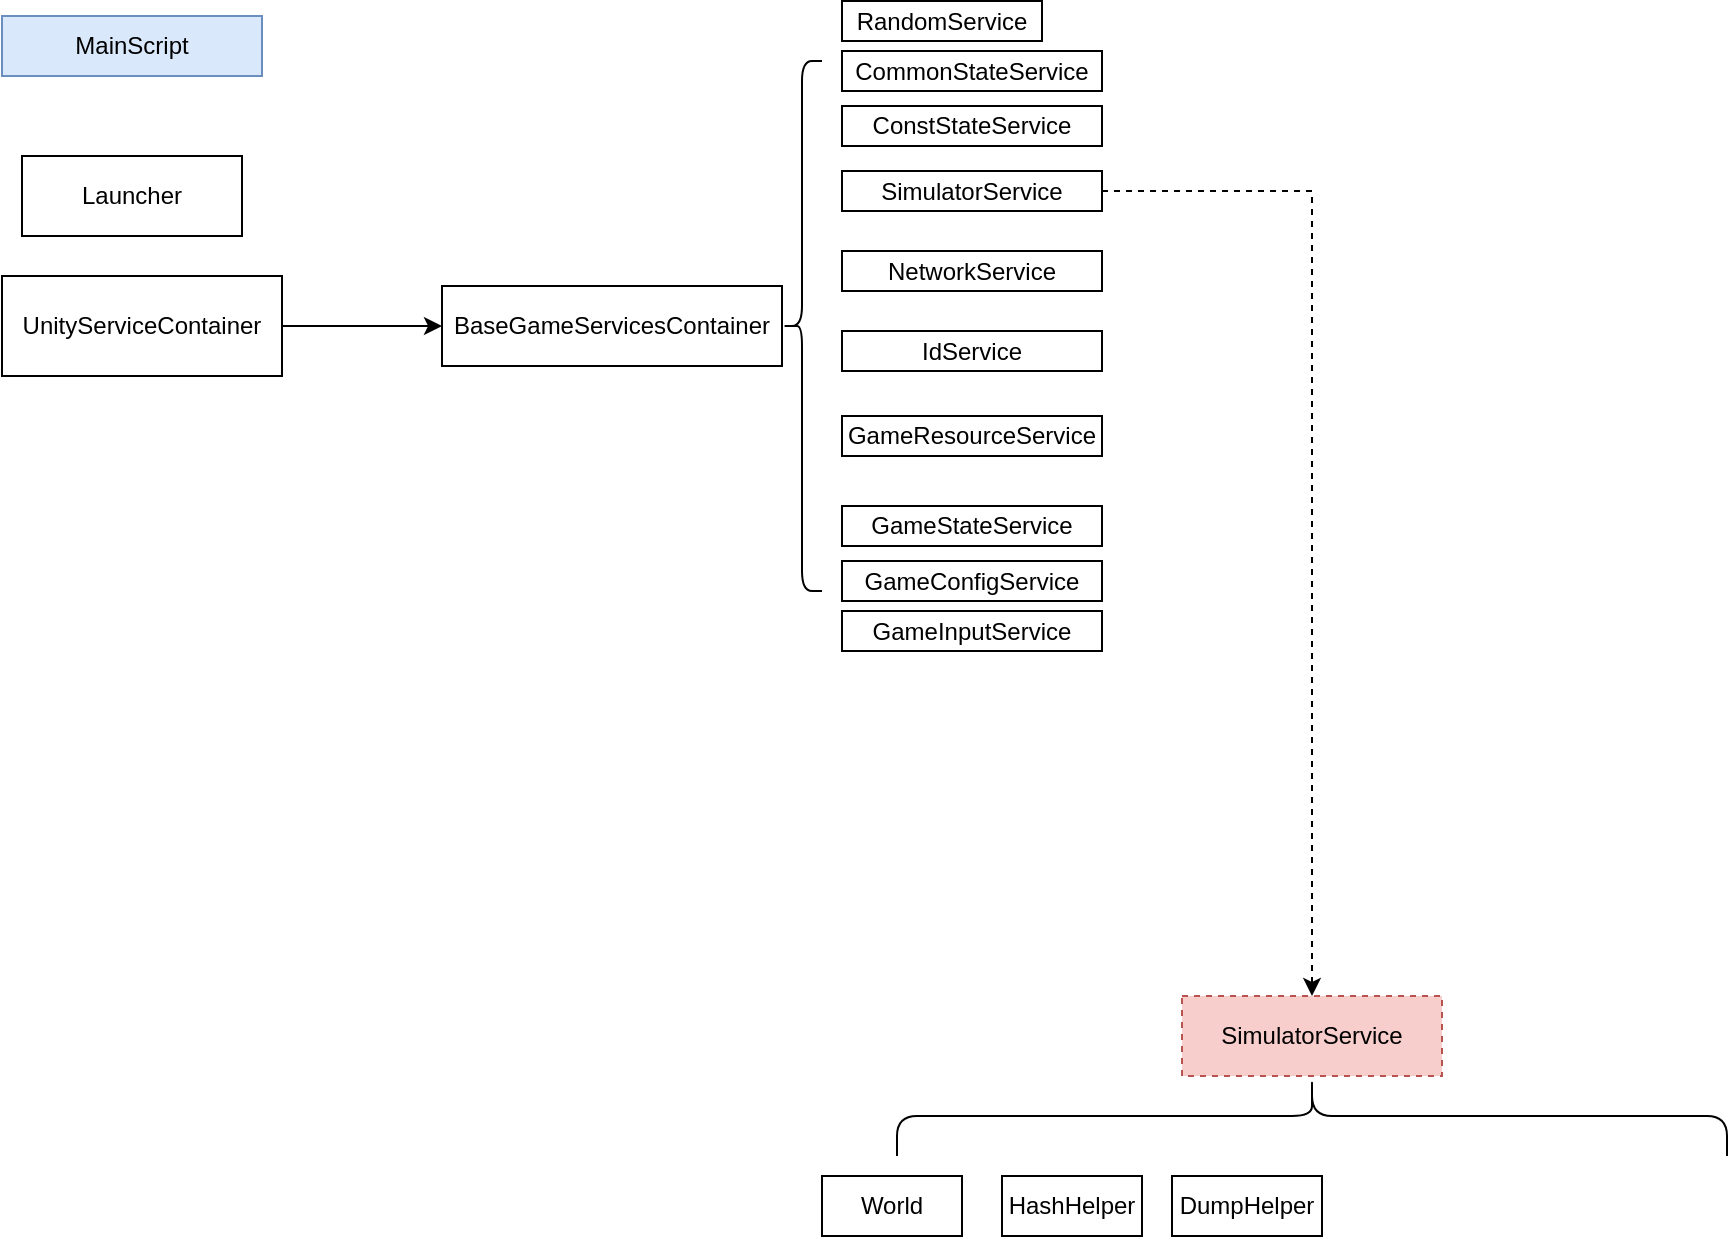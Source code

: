 ﻿<mxfile version="12.2.4"><diagram id="D9EoYEmVI6kFbLYwWjcQ"><mxGraphModel dx="365" dy="877" grid="1" gridSize="10" guides="1" tooltips="1" connect="1" arrows="1" fold="1" page="1" pageScale="1" pageWidth="850" pageHeight="1100" math="0" shadow="0"><root><mxCell id="0"/><mxCell id="1" parent="0"/><mxCell id="2" value="Launcher" style="rounded=0;whiteSpace=wrap;html=1;" vertex="1" parent="1"><mxGeometry x="40" y="240" width="110" height="40" as="geometry"/></mxCell><mxCell id="3" value="MainScript" style="rounded=0;whiteSpace=wrap;html=1;fillColor=#dae8fc;strokeColor=#6c8ebf;gradientColor=none;" vertex="1" parent="1"><mxGeometry x="30" y="170" width="130" height="30" as="geometry"/></mxCell><mxCell id="6" value="" style="edgeStyle=orthogonalEdgeStyle;rounded=0;orthogonalLoop=1;jettySize=auto;html=1;" edge="1" parent="1" source="4" target="5"><mxGeometry relative="1" as="geometry"/></mxCell><mxCell id="4" value="UnityServiceContainer" style="rounded=0;whiteSpace=wrap;html=1;gradientColor=none;" vertex="1" parent="1"><mxGeometry x="30" y="300" width="140" height="50" as="geometry"/></mxCell><mxCell id="5" value="BaseGameServicesContainer" style="rounded=0;whiteSpace=wrap;html=1;gradientColor=none;" vertex="1" parent="1"><mxGeometry x="250" y="305" width="170" height="40" as="geometry"/></mxCell><mxCell id="9" value="" style="shape=curlyBracket;whiteSpace=wrap;html=1;rounded=1;gradientColor=none;" vertex="1" parent="1"><mxGeometry x="420" y="192.5" width="20" height="265" as="geometry"/></mxCell><mxCell id="11" value="RandomService" style="rounded=0;whiteSpace=wrap;html=1;gradientColor=none;" vertex="1" parent="1"><mxGeometry x="450" y="162.5" width="100" height="20" as="geometry"/></mxCell><mxCell id="12" value="CommonStateService" style="rounded=0;whiteSpace=wrap;html=1;gradientColor=none;" vertex="1" parent="1"><mxGeometry x="450" y="187.5" width="130" height="20" as="geometry"/></mxCell><mxCell id="13" value="ConstStateService" style="rounded=0;whiteSpace=wrap;html=1;gradientColor=none;" vertex="1" parent="1"><mxGeometry x="450" y="215" width="130" height="20" as="geometry"/></mxCell><mxCell id="23" value="" style="edgeStyle=orthogonalEdgeStyle;rounded=0;orthogonalLoop=1;jettySize=auto;html=1;dashed=1;" edge="1" parent="1" source="14" target="22"><mxGeometry relative="1" as="geometry"/></mxCell><mxCell id="14" value="SimulatorService" style="rounded=0;whiteSpace=wrap;html=1;gradientColor=none;" vertex="1" parent="1"><mxGeometry x="450" y="247.5" width="130" height="20" as="geometry"/></mxCell><mxCell id="22" value="SimulatorService" style="rounded=0;whiteSpace=wrap;html=1;fillColor=#f8cecc;strokeColor=#b85450;dashed=1;" vertex="1" parent="1"><mxGeometry x="620" y="660" width="130" height="40" as="geometry"/></mxCell><mxCell id="15" value="NetworkService" style="rounded=0;whiteSpace=wrap;html=1;gradientColor=none;" vertex="1" parent="1"><mxGeometry x="450" y="287.5" width="130" height="20" as="geometry"/></mxCell><mxCell id="16" value="IdService" style="rounded=0;whiteSpace=wrap;html=1;gradientColor=none;" vertex="1" parent="1"><mxGeometry x="450" y="327.5" width="130" height="20" as="geometry"/></mxCell><mxCell id="18" value="GameResourceService" style="rounded=0;whiteSpace=wrap;html=1;gradientColor=none;" vertex="1" parent="1"><mxGeometry x="450" y="370" width="130" height="20" as="geometry"/></mxCell><mxCell id="19" value="GameStateService" style="rounded=0;whiteSpace=wrap;html=1;gradientColor=none;" vertex="1" parent="1"><mxGeometry x="450" y="415" width="130" height="20" as="geometry"/></mxCell><mxCell id="20" value="GameConfigService" style="rounded=0;whiteSpace=wrap;html=1;gradientColor=none;" vertex="1" parent="1"><mxGeometry x="450" y="442.5" width="130" height="20" as="geometry"/></mxCell><mxCell id="21" value="GameInputService" style="rounded=0;whiteSpace=wrap;html=1;gradientColor=none;" vertex="1" parent="1"><mxGeometry x="450" y="467.5" width="130" height="20" as="geometry"/></mxCell><mxCell id="26" value="" style="shape=curlyBracket;whiteSpace=wrap;html=1;rounded=1;gradientColor=none;direction=south;" vertex="1" parent="1"><mxGeometry x="477.5" y="700" width="415" height="40" as="geometry"/></mxCell><mxCell id="27" value="World" style="rounded=0;whiteSpace=wrap;html=1;gradientColor=none;" vertex="1" parent="1"><mxGeometry x="440" y="750" width="70" height="30" as="geometry"/></mxCell><mxCell id="28" value="HashHelper" style="rounded=0;whiteSpace=wrap;html=1;gradientColor=none;" vertex="1" parent="1"><mxGeometry x="530" y="750" width="70" height="30" as="geometry"/></mxCell><mxCell id="29" value="DumpHelper" style="rounded=0;whiteSpace=wrap;html=1;gradientColor=none;" vertex="1" parent="1"><mxGeometry x="615" y="750" width="75" height="30" as="geometry"/></mxCell></root></mxGraphModel></diagram></mxfile>